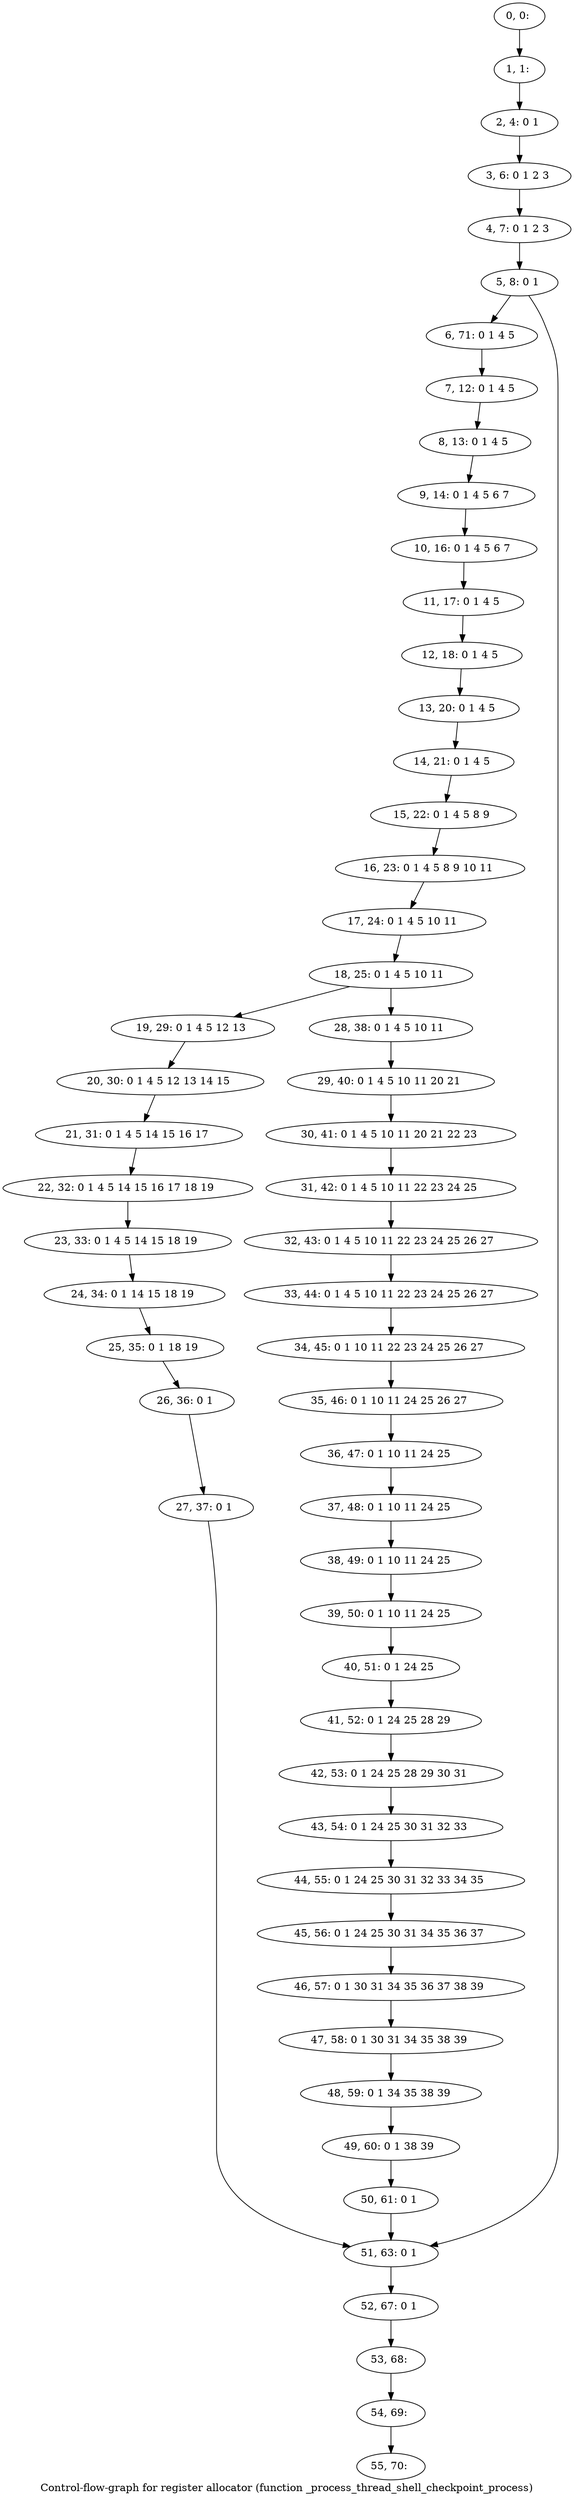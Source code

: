 digraph G {
graph [label="Control-flow-graph for register allocator (function _process_thread_shell_checkpoint_process)"]
0[label="0, 0: "];
1[label="1, 1: "];
2[label="2, 4: 0 1 "];
3[label="3, 6: 0 1 2 3 "];
4[label="4, 7: 0 1 2 3 "];
5[label="5, 8: 0 1 "];
6[label="6, 71: 0 1 4 5 "];
7[label="7, 12: 0 1 4 5 "];
8[label="8, 13: 0 1 4 5 "];
9[label="9, 14: 0 1 4 5 6 7 "];
10[label="10, 16: 0 1 4 5 6 7 "];
11[label="11, 17: 0 1 4 5 "];
12[label="12, 18: 0 1 4 5 "];
13[label="13, 20: 0 1 4 5 "];
14[label="14, 21: 0 1 4 5 "];
15[label="15, 22: 0 1 4 5 8 9 "];
16[label="16, 23: 0 1 4 5 8 9 10 11 "];
17[label="17, 24: 0 1 4 5 10 11 "];
18[label="18, 25: 0 1 4 5 10 11 "];
19[label="19, 29: 0 1 4 5 12 13 "];
20[label="20, 30: 0 1 4 5 12 13 14 15 "];
21[label="21, 31: 0 1 4 5 14 15 16 17 "];
22[label="22, 32: 0 1 4 5 14 15 16 17 18 19 "];
23[label="23, 33: 0 1 4 5 14 15 18 19 "];
24[label="24, 34: 0 1 14 15 18 19 "];
25[label="25, 35: 0 1 18 19 "];
26[label="26, 36: 0 1 "];
27[label="27, 37: 0 1 "];
28[label="28, 38: 0 1 4 5 10 11 "];
29[label="29, 40: 0 1 4 5 10 11 20 21 "];
30[label="30, 41: 0 1 4 5 10 11 20 21 22 23 "];
31[label="31, 42: 0 1 4 5 10 11 22 23 24 25 "];
32[label="32, 43: 0 1 4 5 10 11 22 23 24 25 26 27 "];
33[label="33, 44: 0 1 4 5 10 11 22 23 24 25 26 27 "];
34[label="34, 45: 0 1 10 11 22 23 24 25 26 27 "];
35[label="35, 46: 0 1 10 11 24 25 26 27 "];
36[label="36, 47: 0 1 10 11 24 25 "];
37[label="37, 48: 0 1 10 11 24 25 "];
38[label="38, 49: 0 1 10 11 24 25 "];
39[label="39, 50: 0 1 10 11 24 25 "];
40[label="40, 51: 0 1 24 25 "];
41[label="41, 52: 0 1 24 25 28 29 "];
42[label="42, 53: 0 1 24 25 28 29 30 31 "];
43[label="43, 54: 0 1 24 25 30 31 32 33 "];
44[label="44, 55: 0 1 24 25 30 31 32 33 34 35 "];
45[label="45, 56: 0 1 24 25 30 31 34 35 36 37 "];
46[label="46, 57: 0 1 30 31 34 35 36 37 38 39 "];
47[label="47, 58: 0 1 30 31 34 35 38 39 "];
48[label="48, 59: 0 1 34 35 38 39 "];
49[label="49, 60: 0 1 38 39 "];
50[label="50, 61: 0 1 "];
51[label="51, 63: 0 1 "];
52[label="52, 67: 0 1 "];
53[label="53, 68: "];
54[label="54, 69: "];
55[label="55, 70: "];
0->1 ;
1->2 ;
2->3 ;
3->4 ;
4->5 ;
5->6 ;
5->51 ;
6->7 ;
7->8 ;
8->9 ;
9->10 ;
10->11 ;
11->12 ;
12->13 ;
13->14 ;
14->15 ;
15->16 ;
16->17 ;
17->18 ;
18->19 ;
18->28 ;
19->20 ;
20->21 ;
21->22 ;
22->23 ;
23->24 ;
24->25 ;
25->26 ;
26->27 ;
27->51 ;
28->29 ;
29->30 ;
30->31 ;
31->32 ;
32->33 ;
33->34 ;
34->35 ;
35->36 ;
36->37 ;
37->38 ;
38->39 ;
39->40 ;
40->41 ;
41->42 ;
42->43 ;
43->44 ;
44->45 ;
45->46 ;
46->47 ;
47->48 ;
48->49 ;
49->50 ;
50->51 ;
51->52 ;
52->53 ;
53->54 ;
54->55 ;
}
